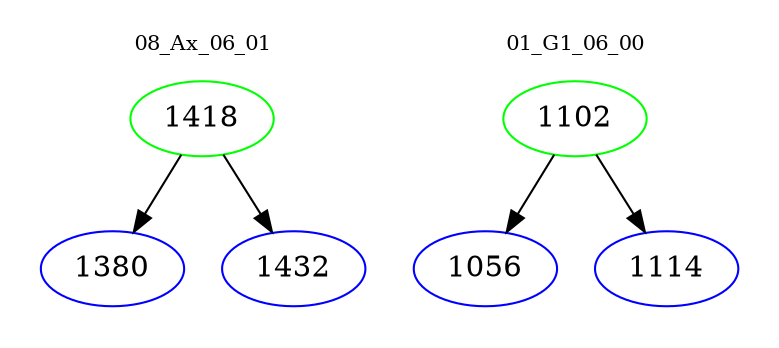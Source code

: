 digraph{
subgraph cluster_0 {
color = white
label = "08_Ax_06_01";
fontsize=10;
T0_1418 [label="1418", color="green"]
T0_1418 -> T0_1380 [color="black"]
T0_1380 [label="1380", color="blue"]
T0_1418 -> T0_1432 [color="black"]
T0_1432 [label="1432", color="blue"]
}
subgraph cluster_1 {
color = white
label = "01_G1_06_00";
fontsize=10;
T1_1102 [label="1102", color="green"]
T1_1102 -> T1_1056 [color="black"]
T1_1056 [label="1056", color="blue"]
T1_1102 -> T1_1114 [color="black"]
T1_1114 [label="1114", color="blue"]
}
}
